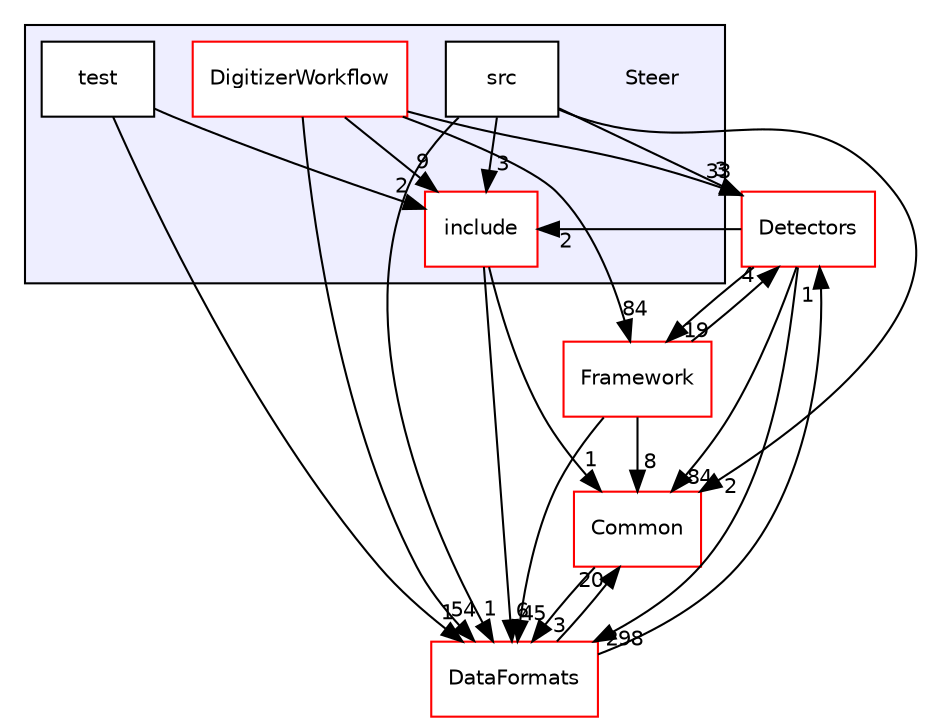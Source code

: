 digraph "/home/travis/build/AliceO2Group/AliceO2/Steer" {
  bgcolor=transparent;
  compound=true
  node [ fontsize="10", fontname="Helvetica"];
  edge [ labelfontsize="10", labelfontname="Helvetica"];
  subgraph clusterdir_40b4a122691869ee86baf7f2711ed718 {
    graph [ bgcolor="#eeeeff", pencolor="black", label="" URL="dir_40b4a122691869ee86baf7f2711ed718.html"];
    dir_40b4a122691869ee86baf7f2711ed718 [shape=plaintext label="Steer"];
    dir_a195a20aec66d1e163ba7321e47c9d6e [shape=box label="DigitizerWorkflow" color="red" fillcolor="white" style="filled" URL="dir_a195a20aec66d1e163ba7321e47c9d6e.html"];
    dir_a1435872ec32250c24e4b9798bc29a35 [shape=box label="include" color="red" fillcolor="white" style="filled" URL="dir_a1435872ec32250c24e4b9798bc29a35.html"];
    dir_1ae1fa476fa4d5193a25cdc506b38de2 [shape=box label="src" color="black" fillcolor="white" style="filled" URL="dir_1ae1fa476fa4d5193a25cdc506b38de2.html"];
    dir_f13782f4c5058c6a54ef5ebfe220c937 [shape=box label="test" color="black" fillcolor="white" style="filled" URL="dir_f13782f4c5058c6a54ef5ebfe220c937.html"];
  }
  dir_4ab6b4cc6a7edbff49100e9123df213f [shape=box label="Common" color="red" URL="dir_4ab6b4cc6a7edbff49100e9123df213f.html"];
  dir_051dca18e802f8e9474f2e30d29c04e0 [shape=box label="Detectors" color="red" URL="dir_051dca18e802f8e9474f2e30d29c04e0.html"];
  dir_bcbb2cf9a3d3d83e5515c82071a07177 [shape=box label="Framework" color="red" URL="dir_bcbb2cf9a3d3d83e5515c82071a07177.html"];
  dir_2171f7ec022c5423887b07c69b2f5b48 [shape=box label="DataFormats" color="red" URL="dir_2171f7ec022c5423887b07c69b2f5b48.html"];
  dir_4ab6b4cc6a7edbff49100e9123df213f->dir_2171f7ec022c5423887b07c69b2f5b48 [headlabel="3", labeldistance=1.5 headhref="dir_000016_000056.html"];
  dir_051dca18e802f8e9474f2e30d29c04e0->dir_4ab6b4cc6a7edbff49100e9123df213f [headlabel="84", labeldistance=1.5 headhref="dir_000028_000016.html"];
  dir_051dca18e802f8e9474f2e30d29c04e0->dir_a1435872ec32250c24e4b9798bc29a35 [headlabel="2", labeldistance=1.5 headhref="dir_000028_000429.html"];
  dir_051dca18e802f8e9474f2e30d29c04e0->dir_bcbb2cf9a3d3d83e5515c82071a07177 [headlabel="19", labeldistance=1.5 headhref="dir_000028_000037.html"];
  dir_051dca18e802f8e9474f2e30d29c04e0->dir_2171f7ec022c5423887b07c69b2f5b48 [headlabel="298", labeldistance=1.5 headhref="dir_000028_000056.html"];
  dir_a195a20aec66d1e163ba7321e47c9d6e->dir_051dca18e802f8e9474f2e30d29c04e0 [headlabel="33", labeldistance=1.5 headhref="dir_000427_000028.html"];
  dir_a195a20aec66d1e163ba7321e47c9d6e->dir_a1435872ec32250c24e4b9798bc29a35 [headlabel="9", labeldistance=1.5 headhref="dir_000427_000429.html"];
  dir_a195a20aec66d1e163ba7321e47c9d6e->dir_bcbb2cf9a3d3d83e5515c82071a07177 [headlabel="84", labeldistance=1.5 headhref="dir_000427_000037.html"];
  dir_a195a20aec66d1e163ba7321e47c9d6e->dir_2171f7ec022c5423887b07c69b2f5b48 [headlabel="54", labeldistance=1.5 headhref="dir_000427_000056.html"];
  dir_a1435872ec32250c24e4b9798bc29a35->dir_4ab6b4cc6a7edbff49100e9123df213f [headlabel="1", labeldistance=1.5 headhref="dir_000429_000016.html"];
  dir_a1435872ec32250c24e4b9798bc29a35->dir_2171f7ec022c5423887b07c69b2f5b48 [headlabel="6", labeldistance=1.5 headhref="dir_000429_000056.html"];
  dir_f13782f4c5058c6a54ef5ebfe220c937->dir_a1435872ec32250c24e4b9798bc29a35 [headlabel="2", labeldistance=1.5 headhref="dir_000432_000429.html"];
  dir_f13782f4c5058c6a54ef5ebfe220c937->dir_2171f7ec022c5423887b07c69b2f5b48 [headlabel="1", labeldistance=1.5 headhref="dir_000432_000056.html"];
  dir_bcbb2cf9a3d3d83e5515c82071a07177->dir_4ab6b4cc6a7edbff49100e9123df213f [headlabel="8", labeldistance=1.5 headhref="dir_000037_000016.html"];
  dir_bcbb2cf9a3d3d83e5515c82071a07177->dir_051dca18e802f8e9474f2e30d29c04e0 [headlabel="4", labeldistance=1.5 headhref="dir_000037_000028.html"];
  dir_bcbb2cf9a3d3d83e5515c82071a07177->dir_2171f7ec022c5423887b07c69b2f5b48 [headlabel="45", labeldistance=1.5 headhref="dir_000037_000056.html"];
  dir_1ae1fa476fa4d5193a25cdc506b38de2->dir_4ab6b4cc6a7edbff49100e9123df213f [headlabel="2", labeldistance=1.5 headhref="dir_000431_000016.html"];
  dir_1ae1fa476fa4d5193a25cdc506b38de2->dir_051dca18e802f8e9474f2e30d29c04e0 [headlabel="3", labeldistance=1.5 headhref="dir_000431_000028.html"];
  dir_1ae1fa476fa4d5193a25cdc506b38de2->dir_a1435872ec32250c24e4b9798bc29a35 [headlabel="3", labeldistance=1.5 headhref="dir_000431_000429.html"];
  dir_1ae1fa476fa4d5193a25cdc506b38de2->dir_2171f7ec022c5423887b07c69b2f5b48 [headlabel="1", labeldistance=1.5 headhref="dir_000431_000056.html"];
  dir_2171f7ec022c5423887b07c69b2f5b48->dir_4ab6b4cc6a7edbff49100e9123df213f [headlabel="20", labeldistance=1.5 headhref="dir_000056_000016.html"];
  dir_2171f7ec022c5423887b07c69b2f5b48->dir_051dca18e802f8e9474f2e30d29c04e0 [headlabel="1", labeldistance=1.5 headhref="dir_000056_000028.html"];
}
